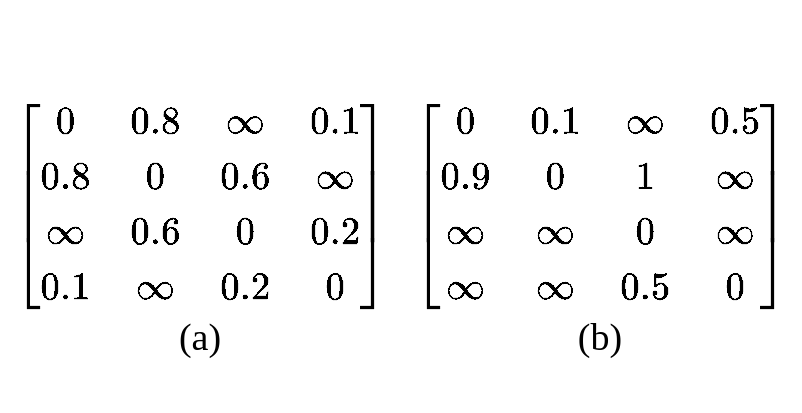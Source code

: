 <mxfile>
    <diagram id="aNsTZBxIBZ2siv2nme_e" name="第 1 页">
        <mxGraphModel dx="933" dy="607" grid="1" gridSize="10" guides="1" tooltips="1" connect="1" arrows="1" fold="1" page="1" pageScale="1" pageWidth="827" pageHeight="1169" math="1" shadow="0">
            <root>
                <mxCell id="0"/>
                <mxCell id="1" parent="0"/>
                <mxCell id="2" value="&lt;font style=&quot;font-size: 19px;&quot; face=&quot;Times New Roman&quot;&gt;(a)&lt;/font&gt;" style="rounded=0;whiteSpace=wrap;html=1;container=1;verticalAlign=bottom;strokeColor=none;fontFamily=Times New Roman;fontSize=19;fillColor=none;" vertex="1" parent="1">
                    <mxGeometry x="120" y="280" width="200" height="140" as="geometry">
                        <mxRectangle x="177" y="190" width="50" height="40" as="alternateBounds"/>
                    </mxGeometry>
                </mxCell>
                <mxCell id="3" value="$$&#10;\begin{bmatrix}&#10;0 &amp; 0.8 &amp; \infty &amp; 0.1 \\&#10;0.8 &amp; 0 &amp; 0.6 &amp; \infty \\&#10;\infty &amp; 0.6 &amp; 0 &amp; 0.2 \\&#10;0.1 &amp; \infty &amp; 0.2 &amp; 0&#10;\end{bmatrix}&#10;$$" style="text;html=1;strokeColor=none;fillColor=none;align=center;verticalAlign=middle;whiteSpace=wrap;rounded=0;fontSize=19;fontFamily=Times New Roman;" vertex="1" parent="2">
                    <mxGeometry width="200" height="120" as="geometry"/>
                </mxCell>
                <mxCell id="4" value="&lt;font style=&quot;font-size: 19px;&quot; face=&quot;Times New Roman&quot;&gt;(b)&lt;/font&gt;" style="rounded=0;whiteSpace=wrap;html=1;container=1;verticalAlign=bottom;strokeColor=none;fontFamily=Times New Roman;fontSize=19;fillColor=none;" vertex="1" parent="1">
                    <mxGeometry x="320" y="280" width="200" height="140" as="geometry">
                        <mxRectangle x="177" y="190" width="50" height="40" as="alternateBounds"/>
                    </mxGeometry>
                </mxCell>
                <mxCell id="5" value="$$&#10;\begin{bmatrix}&#10;0 &amp; 0.1 &amp; \infty &amp; 0.5 \\&#10;0.9 &amp; 0 &amp; 1 &amp; \infty \\&#10;\infty &amp; \infty &amp; 0 &amp; \infty \\&#10;\infty &amp; \infty &amp; 0.5 &amp; 0&#10;\end{bmatrix}&#10;$$" style="text;html=1;strokeColor=none;fillColor=none;align=center;verticalAlign=middle;whiteSpace=wrap;rounded=0;fontFamily=Times New Roman;fontSize=19;" vertex="1" parent="4">
                    <mxGeometry width="200" height="120" as="geometry"/>
                </mxCell>
            </root>
        </mxGraphModel>
    </diagram>
</mxfile>
